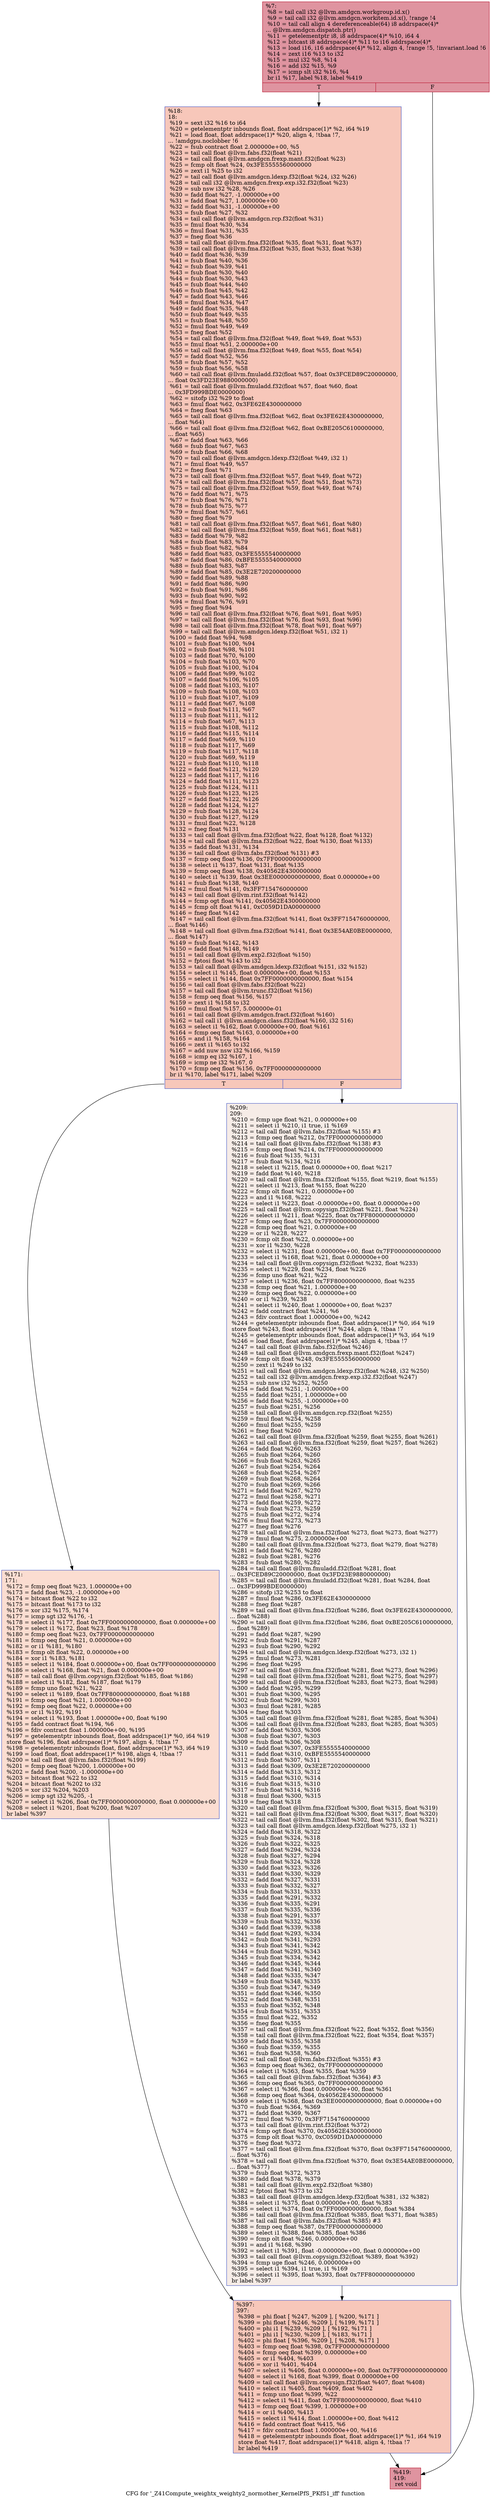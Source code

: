 digraph "CFG for '_Z41Compute_weightx_weighty2_normother_KernelPfS_PKfS1_iff' function" {
	label="CFG for '_Z41Compute_weightx_weighty2_normother_KernelPfS_PKfS1_iff' function";

	Node0x45895c0 [shape=record,color="#b70d28ff", style=filled, fillcolor="#b70d2870",label="{%7:\l  %8 = tail call i32 @llvm.amdgcn.workgroup.id.x()\l  %9 = tail call i32 @llvm.amdgcn.workitem.id.x(), !range !4\l  %10 = tail call align 4 dereferenceable(64) i8 addrspace(4)*\l... @llvm.amdgcn.dispatch.ptr()\l  %11 = getelementptr i8, i8 addrspace(4)* %10, i64 4\l  %12 = bitcast i8 addrspace(4)* %11 to i16 addrspace(4)*\l  %13 = load i16, i16 addrspace(4)* %12, align 4, !range !5, !invariant.load !6\l  %14 = zext i16 %13 to i32\l  %15 = mul i32 %8, %14\l  %16 = add i32 %15, %9\l  %17 = icmp slt i32 %16, %4\l  br i1 %17, label %18, label %419\l|{<s0>T|<s1>F}}"];
	Node0x45895c0:s0 -> Node0x458b4f0;
	Node0x45895c0:s1 -> Node0x458b580;
	Node0x458b4f0 [shape=record,color="#3d50c3ff", style=filled, fillcolor="#ec7f6370",label="{%18:\l18:                                               \l  %19 = sext i32 %16 to i64\l  %20 = getelementptr inbounds float, float addrspace(1)* %2, i64 %19\l  %21 = load float, float addrspace(1)* %20, align 4, !tbaa !7,\l... !amdgpu.noclobber !6\l  %22 = fsub contract float 2.000000e+00, %5\l  %23 = tail call float @llvm.fabs.f32(float %21)\l  %24 = tail call float @llvm.amdgcn.frexp.mant.f32(float %23)\l  %25 = fcmp olt float %24, 0x3FE5555560000000\l  %26 = zext i1 %25 to i32\l  %27 = tail call float @llvm.amdgcn.ldexp.f32(float %24, i32 %26)\l  %28 = tail call i32 @llvm.amdgcn.frexp.exp.i32.f32(float %23)\l  %29 = sub nsw i32 %28, %26\l  %30 = fadd float %27, -1.000000e+00\l  %31 = fadd float %27, 1.000000e+00\l  %32 = fadd float %31, -1.000000e+00\l  %33 = fsub float %27, %32\l  %34 = tail call float @llvm.amdgcn.rcp.f32(float %31)\l  %35 = fmul float %30, %34\l  %36 = fmul float %31, %35\l  %37 = fneg float %36\l  %38 = tail call float @llvm.fma.f32(float %35, float %31, float %37)\l  %39 = tail call float @llvm.fma.f32(float %35, float %33, float %38)\l  %40 = fadd float %36, %39\l  %41 = fsub float %40, %36\l  %42 = fsub float %39, %41\l  %43 = fsub float %30, %40\l  %44 = fsub float %30, %43\l  %45 = fsub float %44, %40\l  %46 = fsub float %45, %42\l  %47 = fadd float %43, %46\l  %48 = fmul float %34, %47\l  %49 = fadd float %35, %48\l  %50 = fsub float %49, %35\l  %51 = fsub float %48, %50\l  %52 = fmul float %49, %49\l  %53 = fneg float %52\l  %54 = tail call float @llvm.fma.f32(float %49, float %49, float %53)\l  %55 = fmul float %51, 2.000000e+00\l  %56 = tail call float @llvm.fma.f32(float %49, float %55, float %54)\l  %57 = fadd float %52, %56\l  %58 = fsub float %57, %52\l  %59 = fsub float %56, %58\l  %60 = tail call float @llvm.fmuladd.f32(float %57, float 0x3FCED89C20000000,\l... float 0x3FD23E9880000000)\l  %61 = tail call float @llvm.fmuladd.f32(float %57, float %60, float\l... 0x3FD999BDE0000000)\l  %62 = sitofp i32 %29 to float\l  %63 = fmul float %62, 0x3FE62E4300000000\l  %64 = fneg float %63\l  %65 = tail call float @llvm.fma.f32(float %62, float 0x3FE62E4300000000,\l... float %64)\l  %66 = tail call float @llvm.fma.f32(float %62, float 0xBE205C6100000000,\l... float %65)\l  %67 = fadd float %63, %66\l  %68 = fsub float %67, %63\l  %69 = fsub float %66, %68\l  %70 = tail call float @llvm.amdgcn.ldexp.f32(float %49, i32 1)\l  %71 = fmul float %49, %57\l  %72 = fneg float %71\l  %73 = tail call float @llvm.fma.f32(float %57, float %49, float %72)\l  %74 = tail call float @llvm.fma.f32(float %57, float %51, float %73)\l  %75 = tail call float @llvm.fma.f32(float %59, float %49, float %74)\l  %76 = fadd float %71, %75\l  %77 = fsub float %76, %71\l  %78 = fsub float %75, %77\l  %79 = fmul float %57, %61\l  %80 = fneg float %79\l  %81 = tail call float @llvm.fma.f32(float %57, float %61, float %80)\l  %82 = tail call float @llvm.fma.f32(float %59, float %61, float %81)\l  %83 = fadd float %79, %82\l  %84 = fsub float %83, %79\l  %85 = fsub float %82, %84\l  %86 = fadd float %83, 0x3FE5555540000000\l  %87 = fadd float %86, 0xBFE5555540000000\l  %88 = fsub float %83, %87\l  %89 = fadd float %85, 0x3E2E720200000000\l  %90 = fadd float %89, %88\l  %91 = fadd float %86, %90\l  %92 = fsub float %91, %86\l  %93 = fsub float %90, %92\l  %94 = fmul float %76, %91\l  %95 = fneg float %94\l  %96 = tail call float @llvm.fma.f32(float %76, float %91, float %95)\l  %97 = tail call float @llvm.fma.f32(float %76, float %93, float %96)\l  %98 = tail call float @llvm.fma.f32(float %78, float %91, float %97)\l  %99 = tail call float @llvm.amdgcn.ldexp.f32(float %51, i32 1)\l  %100 = fadd float %94, %98\l  %101 = fsub float %100, %94\l  %102 = fsub float %98, %101\l  %103 = fadd float %70, %100\l  %104 = fsub float %103, %70\l  %105 = fsub float %100, %104\l  %106 = fadd float %99, %102\l  %107 = fadd float %106, %105\l  %108 = fadd float %103, %107\l  %109 = fsub float %108, %103\l  %110 = fsub float %107, %109\l  %111 = fadd float %67, %108\l  %112 = fsub float %111, %67\l  %113 = fsub float %111, %112\l  %114 = fsub float %67, %113\l  %115 = fsub float %108, %112\l  %116 = fadd float %115, %114\l  %117 = fadd float %69, %110\l  %118 = fsub float %117, %69\l  %119 = fsub float %117, %118\l  %120 = fsub float %69, %119\l  %121 = fsub float %110, %118\l  %122 = fadd float %121, %120\l  %123 = fadd float %117, %116\l  %124 = fadd float %111, %123\l  %125 = fsub float %124, %111\l  %126 = fsub float %123, %125\l  %127 = fadd float %122, %126\l  %128 = fadd float %124, %127\l  %129 = fsub float %128, %124\l  %130 = fsub float %127, %129\l  %131 = fmul float %22, %128\l  %132 = fneg float %131\l  %133 = tail call float @llvm.fma.f32(float %22, float %128, float %132)\l  %134 = tail call float @llvm.fma.f32(float %22, float %130, float %133)\l  %135 = fadd float %131, %134\l  %136 = tail call float @llvm.fabs.f32(float %131) #3\l  %137 = fcmp oeq float %136, 0x7FF0000000000000\l  %138 = select i1 %137, float %131, float %135\l  %139 = fcmp oeq float %138, 0x40562E4300000000\l  %140 = select i1 %139, float 0x3EE0000000000000, float 0.000000e+00\l  %141 = fsub float %138, %140\l  %142 = fmul float %141, 0x3FF7154760000000\l  %143 = tail call float @llvm.rint.f32(float %142)\l  %144 = fcmp ogt float %141, 0x40562E4300000000\l  %145 = fcmp olt float %141, 0xC059D1DA00000000\l  %146 = fneg float %142\l  %147 = tail call float @llvm.fma.f32(float %141, float 0x3FF7154760000000,\l... float %146)\l  %148 = tail call float @llvm.fma.f32(float %141, float 0x3E54AE0BE0000000,\l... float %147)\l  %149 = fsub float %142, %143\l  %150 = fadd float %148, %149\l  %151 = tail call float @llvm.exp2.f32(float %150)\l  %152 = fptosi float %143 to i32\l  %153 = tail call float @llvm.amdgcn.ldexp.f32(float %151, i32 %152)\l  %154 = select i1 %145, float 0.000000e+00, float %153\l  %155 = select i1 %144, float 0x7FF0000000000000, float %154\l  %156 = tail call float @llvm.fabs.f32(float %22)\l  %157 = tail call float @llvm.trunc.f32(float %156)\l  %158 = fcmp oeq float %156, %157\l  %159 = zext i1 %158 to i32\l  %160 = fmul float %157, 5.000000e-01\l  %161 = tail call float @llvm.amdgcn.fract.f32(float %160)\l  %162 = tail call i1 @llvm.amdgcn.class.f32(float %160, i32 516)\l  %163 = select i1 %162, float 0.000000e+00, float %161\l  %164 = fcmp oeq float %163, 0.000000e+00\l  %165 = and i1 %158, %164\l  %166 = zext i1 %165 to i32\l  %167 = add nuw nsw i32 %166, %159\l  %168 = icmp eq i32 %167, 1\l  %169 = icmp ne i32 %167, 0\l  %170 = fcmp oeq float %156, 0x7FF0000000000000\l  br i1 %170, label %171, label %209\l|{<s0>T|<s1>F}}"];
	Node0x458b4f0:s0 -> Node0x4594ad0;
	Node0x458b4f0:s1 -> Node0x4594b60;
	Node0x4594ad0 [shape=record,color="#3d50c3ff", style=filled, fillcolor="#f7b39670",label="{%171:\l171:                                              \l  %172 = fcmp oeq float %23, 1.000000e+00\l  %173 = fadd float %23, -1.000000e+00\l  %174 = bitcast float %22 to i32\l  %175 = bitcast float %173 to i32\l  %176 = xor i32 %175, %174\l  %177 = icmp sgt i32 %176, -1\l  %178 = select i1 %177, float 0x7FF0000000000000, float 0.000000e+00\l  %179 = select i1 %172, float %23, float %178\l  %180 = fcmp oeq float %23, 0x7FF0000000000000\l  %181 = fcmp oeq float %21, 0.000000e+00\l  %182 = or i1 %181, %180\l  %183 = fcmp olt float %22, 0.000000e+00\l  %184 = xor i1 %183, %181\l  %185 = select i1 %184, float 0.000000e+00, float 0x7FF0000000000000\l  %186 = select i1 %168, float %21, float 0.000000e+00\l  %187 = tail call float @llvm.copysign.f32(float %185, float %186)\l  %188 = select i1 %182, float %187, float %179\l  %189 = fcmp uno float %21, %22\l  %190 = select i1 %189, float 0x7FF8000000000000, float %188\l  %191 = fcmp oeq float %21, 1.000000e+00\l  %192 = fcmp oeq float %22, 0.000000e+00\l  %193 = or i1 %192, %191\l  %194 = select i1 %193, float 1.000000e+00, float %190\l  %195 = fadd contract float %194, %6\l  %196 = fdiv contract float 1.000000e+00, %195\l  %197 = getelementptr inbounds float, float addrspace(1)* %0, i64 %19\l  store float %196, float addrspace(1)* %197, align 4, !tbaa !7\l  %198 = getelementptr inbounds float, float addrspace(1)* %3, i64 %19\l  %199 = load float, float addrspace(1)* %198, align 4, !tbaa !7\l  %200 = tail call float @llvm.fabs.f32(float %199)\l  %201 = fcmp oeq float %200, 1.000000e+00\l  %202 = fadd float %200, -1.000000e+00\l  %203 = bitcast float %22 to i32\l  %204 = bitcast float %202 to i32\l  %205 = xor i32 %204, %203\l  %206 = icmp sgt i32 %205, -1\l  %207 = select i1 %206, float 0x7FF0000000000000, float 0.000000e+00\l  %208 = select i1 %201, float %200, float %207\l  br label %397\l}"];
	Node0x4594ad0 -> Node0x4596b60;
	Node0x4594b60 [shape=record,color="#3d50c3ff", style=filled, fillcolor="#ead5c970",label="{%209:\l209:                                              \l  %210 = fcmp uge float %21, 0.000000e+00\l  %211 = select i1 %210, i1 true, i1 %169\l  %212 = tail call float @llvm.fabs.f32(float %155) #3\l  %213 = fcmp oeq float %212, 0x7FF0000000000000\l  %214 = tail call float @llvm.fabs.f32(float %138) #3\l  %215 = fcmp oeq float %214, 0x7FF0000000000000\l  %216 = fsub float %135, %131\l  %217 = fsub float %134, %216\l  %218 = select i1 %215, float 0.000000e+00, float %217\l  %219 = fadd float %140, %218\l  %220 = tail call float @llvm.fma.f32(float %155, float %219, float %155)\l  %221 = select i1 %213, float %155, float %220\l  %222 = fcmp olt float %21, 0.000000e+00\l  %223 = and i1 %168, %222\l  %224 = select i1 %223, float -0.000000e+00, float 0.000000e+00\l  %225 = tail call float @llvm.copysign.f32(float %221, float %224)\l  %226 = select i1 %211, float %225, float 0x7FF8000000000000\l  %227 = fcmp oeq float %23, 0x7FF0000000000000\l  %228 = fcmp oeq float %21, 0.000000e+00\l  %229 = or i1 %228, %227\l  %230 = fcmp olt float %22, 0.000000e+00\l  %231 = xor i1 %230, %228\l  %232 = select i1 %231, float 0.000000e+00, float 0x7FF0000000000000\l  %233 = select i1 %168, float %21, float 0.000000e+00\l  %234 = tail call float @llvm.copysign.f32(float %232, float %233)\l  %235 = select i1 %229, float %234, float %226\l  %236 = fcmp uno float %21, %22\l  %237 = select i1 %236, float 0x7FF8000000000000, float %235\l  %238 = fcmp oeq float %21, 1.000000e+00\l  %239 = fcmp oeq float %22, 0.000000e+00\l  %240 = or i1 %239, %238\l  %241 = select i1 %240, float 1.000000e+00, float %237\l  %242 = fadd contract float %241, %6\l  %243 = fdiv contract float 1.000000e+00, %242\l  %244 = getelementptr inbounds float, float addrspace(1)* %0, i64 %19\l  store float %243, float addrspace(1)* %244, align 4, !tbaa !7\l  %245 = getelementptr inbounds float, float addrspace(1)* %3, i64 %19\l  %246 = load float, float addrspace(1)* %245, align 4, !tbaa !7\l  %247 = tail call float @llvm.fabs.f32(float %246)\l  %248 = tail call float @llvm.amdgcn.frexp.mant.f32(float %247)\l  %249 = fcmp olt float %248, 0x3FE5555560000000\l  %250 = zext i1 %249 to i32\l  %251 = tail call float @llvm.amdgcn.ldexp.f32(float %248, i32 %250)\l  %252 = tail call i32 @llvm.amdgcn.frexp.exp.i32.f32(float %247)\l  %253 = sub nsw i32 %252, %250\l  %254 = fadd float %251, -1.000000e+00\l  %255 = fadd float %251, 1.000000e+00\l  %256 = fadd float %255, -1.000000e+00\l  %257 = fsub float %251, %256\l  %258 = tail call float @llvm.amdgcn.rcp.f32(float %255)\l  %259 = fmul float %254, %258\l  %260 = fmul float %255, %259\l  %261 = fneg float %260\l  %262 = tail call float @llvm.fma.f32(float %259, float %255, float %261)\l  %263 = tail call float @llvm.fma.f32(float %259, float %257, float %262)\l  %264 = fadd float %260, %263\l  %265 = fsub float %264, %260\l  %266 = fsub float %263, %265\l  %267 = fsub float %254, %264\l  %268 = fsub float %254, %267\l  %269 = fsub float %268, %264\l  %270 = fsub float %269, %266\l  %271 = fadd float %267, %270\l  %272 = fmul float %258, %271\l  %273 = fadd float %259, %272\l  %274 = fsub float %273, %259\l  %275 = fsub float %272, %274\l  %276 = fmul float %273, %273\l  %277 = fneg float %276\l  %278 = tail call float @llvm.fma.f32(float %273, float %273, float %277)\l  %279 = fmul float %275, 2.000000e+00\l  %280 = tail call float @llvm.fma.f32(float %273, float %279, float %278)\l  %281 = fadd float %276, %280\l  %282 = fsub float %281, %276\l  %283 = fsub float %280, %282\l  %284 = tail call float @llvm.fmuladd.f32(float %281, float\l... 0x3FCED89C20000000, float 0x3FD23E9880000000)\l  %285 = tail call float @llvm.fmuladd.f32(float %281, float %284, float\l... 0x3FD999BDE0000000)\l  %286 = sitofp i32 %253 to float\l  %287 = fmul float %286, 0x3FE62E4300000000\l  %288 = fneg float %287\l  %289 = tail call float @llvm.fma.f32(float %286, float 0x3FE62E4300000000,\l... float %288)\l  %290 = tail call float @llvm.fma.f32(float %286, float 0xBE205C6100000000,\l... float %289)\l  %291 = fadd float %287, %290\l  %292 = fsub float %291, %287\l  %293 = fsub float %290, %292\l  %294 = tail call float @llvm.amdgcn.ldexp.f32(float %273, i32 1)\l  %295 = fmul float %273, %281\l  %296 = fneg float %295\l  %297 = tail call float @llvm.fma.f32(float %281, float %273, float %296)\l  %298 = tail call float @llvm.fma.f32(float %281, float %275, float %297)\l  %299 = tail call float @llvm.fma.f32(float %283, float %273, float %298)\l  %300 = fadd float %295, %299\l  %301 = fsub float %300, %295\l  %302 = fsub float %299, %301\l  %303 = fmul float %281, %285\l  %304 = fneg float %303\l  %305 = tail call float @llvm.fma.f32(float %281, float %285, float %304)\l  %306 = tail call float @llvm.fma.f32(float %283, float %285, float %305)\l  %307 = fadd float %303, %306\l  %308 = fsub float %307, %303\l  %309 = fsub float %306, %308\l  %310 = fadd float %307, 0x3FE5555540000000\l  %311 = fadd float %310, 0xBFE5555540000000\l  %312 = fsub float %307, %311\l  %313 = fadd float %309, 0x3E2E720200000000\l  %314 = fadd float %313, %312\l  %315 = fadd float %310, %314\l  %316 = fsub float %315, %310\l  %317 = fsub float %314, %316\l  %318 = fmul float %300, %315\l  %319 = fneg float %318\l  %320 = tail call float @llvm.fma.f32(float %300, float %315, float %319)\l  %321 = tail call float @llvm.fma.f32(float %300, float %317, float %320)\l  %322 = tail call float @llvm.fma.f32(float %302, float %315, float %321)\l  %323 = tail call float @llvm.amdgcn.ldexp.f32(float %275, i32 1)\l  %324 = fadd float %318, %322\l  %325 = fsub float %324, %318\l  %326 = fsub float %322, %325\l  %327 = fadd float %294, %324\l  %328 = fsub float %327, %294\l  %329 = fsub float %324, %328\l  %330 = fadd float %323, %326\l  %331 = fadd float %330, %329\l  %332 = fadd float %327, %331\l  %333 = fsub float %332, %327\l  %334 = fsub float %331, %333\l  %335 = fadd float %291, %332\l  %336 = fsub float %335, %291\l  %337 = fsub float %335, %336\l  %338 = fsub float %291, %337\l  %339 = fsub float %332, %336\l  %340 = fadd float %339, %338\l  %341 = fadd float %293, %334\l  %342 = fsub float %341, %293\l  %343 = fsub float %341, %342\l  %344 = fsub float %293, %343\l  %345 = fsub float %334, %342\l  %346 = fadd float %345, %344\l  %347 = fadd float %341, %340\l  %348 = fadd float %335, %347\l  %349 = fsub float %348, %335\l  %350 = fsub float %347, %349\l  %351 = fadd float %346, %350\l  %352 = fadd float %348, %351\l  %353 = fsub float %352, %348\l  %354 = fsub float %351, %353\l  %355 = fmul float %22, %352\l  %356 = fneg float %355\l  %357 = tail call float @llvm.fma.f32(float %22, float %352, float %356)\l  %358 = tail call float @llvm.fma.f32(float %22, float %354, float %357)\l  %359 = fadd float %355, %358\l  %360 = fsub float %359, %355\l  %361 = fsub float %358, %360\l  %362 = tail call float @llvm.fabs.f32(float %355) #3\l  %363 = fcmp oeq float %362, 0x7FF0000000000000\l  %364 = select i1 %363, float %355, float %359\l  %365 = tail call float @llvm.fabs.f32(float %364) #3\l  %366 = fcmp oeq float %365, 0x7FF0000000000000\l  %367 = select i1 %366, float 0.000000e+00, float %361\l  %368 = fcmp oeq float %364, 0x40562E4300000000\l  %369 = select i1 %368, float 0x3EE0000000000000, float 0.000000e+00\l  %370 = fsub float %364, %369\l  %371 = fadd float %369, %367\l  %372 = fmul float %370, 0x3FF7154760000000\l  %373 = tail call float @llvm.rint.f32(float %372)\l  %374 = fcmp ogt float %370, 0x40562E4300000000\l  %375 = fcmp olt float %370, 0xC059D1DA00000000\l  %376 = fneg float %372\l  %377 = tail call float @llvm.fma.f32(float %370, float 0x3FF7154760000000,\l... float %376)\l  %378 = tail call float @llvm.fma.f32(float %370, float 0x3E54AE0BE0000000,\l... float %377)\l  %379 = fsub float %372, %373\l  %380 = fadd float %378, %379\l  %381 = tail call float @llvm.exp2.f32(float %380)\l  %382 = fptosi float %373 to i32\l  %383 = tail call float @llvm.amdgcn.ldexp.f32(float %381, i32 %382)\l  %384 = select i1 %375, float 0.000000e+00, float %383\l  %385 = select i1 %374, float 0x7FF0000000000000, float %384\l  %386 = tail call float @llvm.fma.f32(float %385, float %371, float %385)\l  %387 = tail call float @llvm.fabs.f32(float %385) #3\l  %388 = fcmp oeq float %387, 0x7FF0000000000000\l  %389 = select i1 %388, float %385, float %386\l  %390 = fcmp olt float %246, 0.000000e+00\l  %391 = and i1 %168, %390\l  %392 = select i1 %391, float -0.000000e+00, float 0.000000e+00\l  %393 = tail call float @llvm.copysign.f32(float %389, float %392)\l  %394 = fcmp uge float %246, 0.000000e+00\l  %395 = select i1 %394, i1 true, i1 %169\l  %396 = select i1 %395, float %393, float 0x7FF8000000000000\l  br label %397\l}"];
	Node0x4594b60 -> Node0x4596b60;
	Node0x4596b60 [shape=record,color="#3d50c3ff", style=filled, fillcolor="#ec7f6370",label="{%397:\l397:                                              \l  %398 = phi float [ %247, %209 ], [ %200, %171 ]\l  %399 = phi float [ %246, %209 ], [ %199, %171 ]\l  %400 = phi i1 [ %239, %209 ], [ %192, %171 ]\l  %401 = phi i1 [ %230, %209 ], [ %183, %171 ]\l  %402 = phi float [ %396, %209 ], [ %208, %171 ]\l  %403 = fcmp oeq float %398, 0x7FF0000000000000\l  %404 = fcmp oeq float %399, 0.000000e+00\l  %405 = or i1 %404, %403\l  %406 = xor i1 %401, %404\l  %407 = select i1 %406, float 0.000000e+00, float 0x7FF0000000000000\l  %408 = select i1 %168, float %399, float 0.000000e+00\l  %409 = tail call float @llvm.copysign.f32(float %407, float %408)\l  %410 = select i1 %405, float %409, float %402\l  %411 = fcmp uno float %399, %22\l  %412 = select i1 %411, float 0x7FF8000000000000, float %410\l  %413 = fcmp oeq float %399, 1.000000e+00\l  %414 = or i1 %400, %413\l  %415 = select i1 %414, float 1.000000e+00, float %412\l  %416 = fadd contract float %415, %6\l  %417 = fdiv contract float 1.000000e+00, %416\l  %418 = getelementptr inbounds float, float addrspace(1)* %1, i64 %19\l  store float %417, float addrspace(1)* %418, align 4, !tbaa !7\l  br label %419\l}"];
	Node0x4596b60 -> Node0x458b580;
	Node0x458b580 [shape=record,color="#b70d28ff", style=filled, fillcolor="#b70d2870",label="{%419:\l419:                                              \l  ret void\l}"];
}
